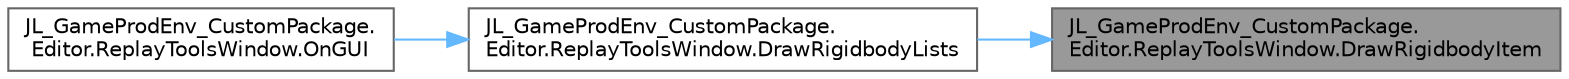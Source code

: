 digraph "JL_GameProdEnv_CustomPackage.Editor.ReplayToolsWindow.DrawRigidbodyItem"
{
 // LATEX_PDF_SIZE
  bgcolor="transparent";
  edge [fontname=Helvetica,fontsize=10,labelfontname=Helvetica,labelfontsize=10];
  node [fontname=Helvetica,fontsize=10,shape=box,height=0.2,width=0.4];
  rankdir="RL";
  Node1 [id="Node000001",label="JL_GameProdEnv_CustomPackage.\lEditor.ReplayToolsWindow.DrawRigidbodyItem",height=0.2,width=0.4,color="gray40", fillcolor="grey60", style="filled", fontcolor="black",tooltip="Draws a single rigidbody item in the list with selection toggle and basic information."];
  Node1 -> Node2 [id="edge1_Node000001_Node000002",dir="back",color="steelblue1",style="solid",tooltip=" "];
  Node2 [id="Node000002",label="JL_GameProdEnv_CustomPackage.\lEditor.ReplayToolsWindow.DrawRigidbodyLists",height=0.2,width=0.4,color="grey40", fillcolor="white", style="filled",URL="$class_j_l___game_prod_env___custom_package_1_1_editor_1_1_replay_tools_window.html#afcc8e6953207e24e0e996930fe374d97",tooltip="Draws the lists of player and normal rigidbodies detected in the scene. Allows selection of individua..."];
  Node2 -> Node3 [id="edge2_Node000002_Node000003",dir="back",color="steelblue1",style="solid",tooltip=" "];
  Node3 [id="Node000003",label="JL_GameProdEnv_CustomPackage.\lEditor.ReplayToolsWindow.OnGUI",height=0.2,width=0.4,color="grey40", fillcolor="white", style="filled",URL="$class_j_l___game_prod_env___custom_package_1_1_editor_1_1_replay_tools_window.html#a6b724f04e55e37cbcb66bcfadd64c923",tooltip="Main GUI method that draws the entire window content. Organizes the window into distinct functional s..."];
}
